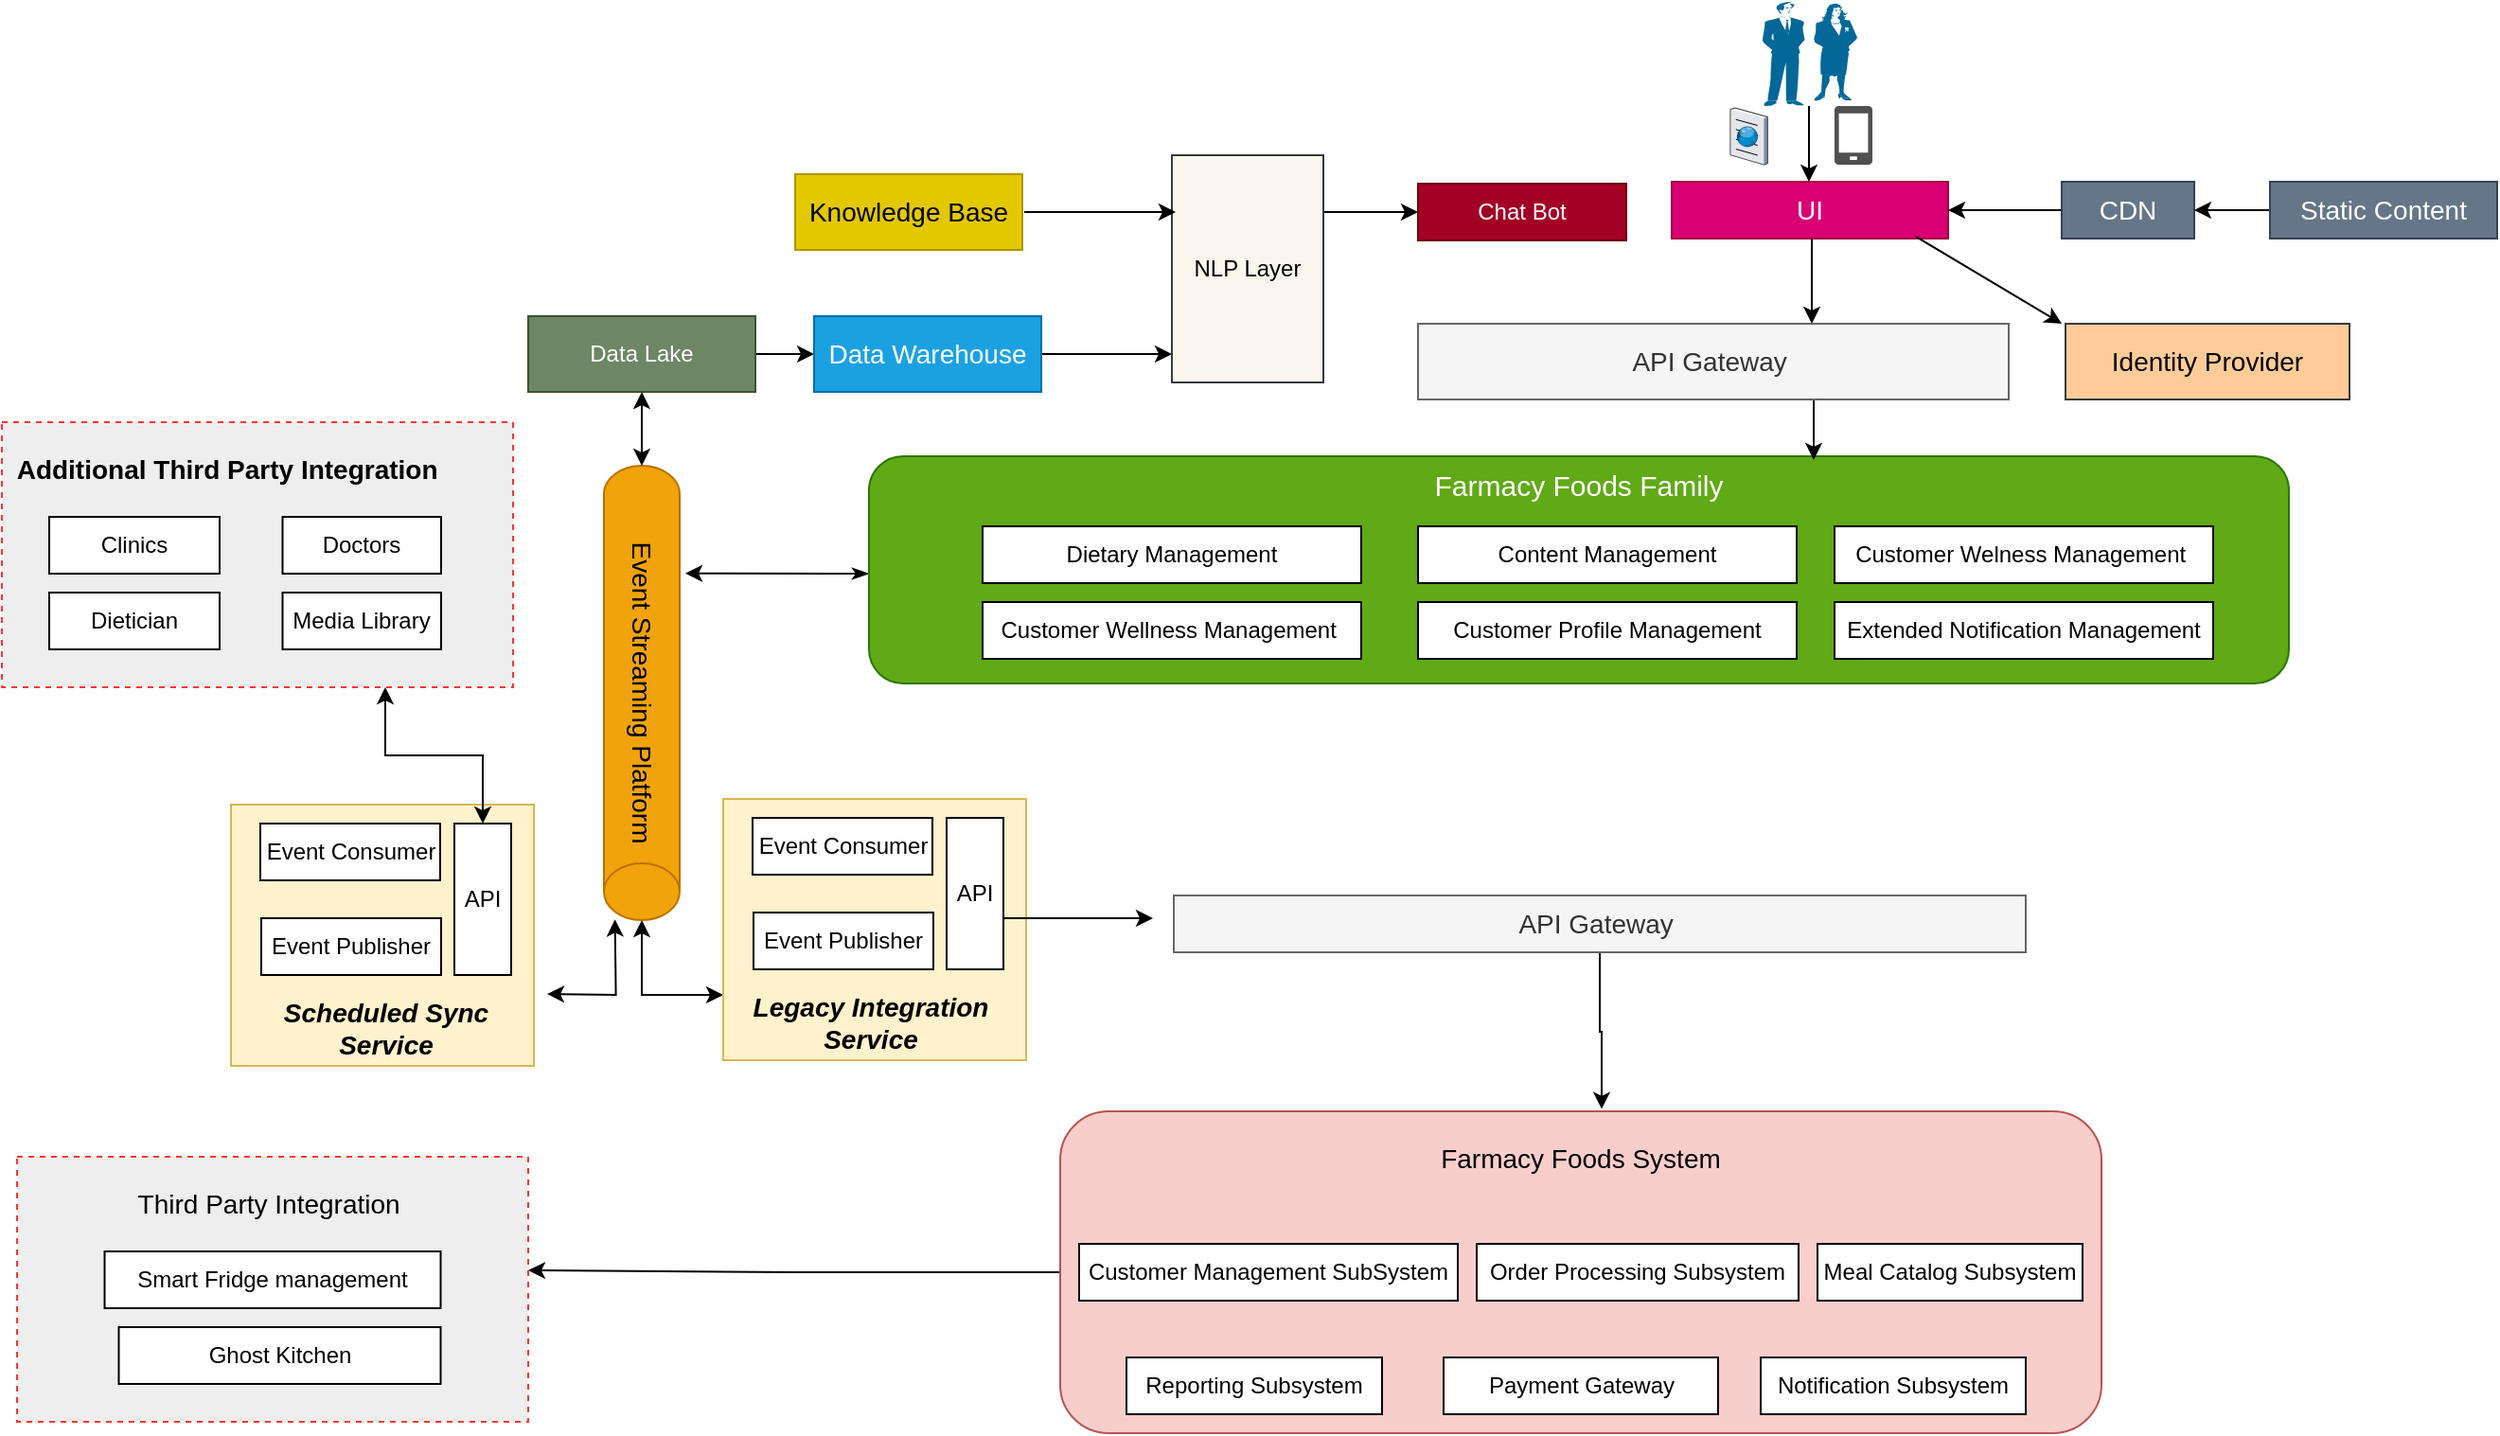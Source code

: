 <mxfile version="15.5.6" type="device"><diagram id="Xe-kMNrGbPr49JEb_IM4" name="Page-1"><mxGraphModel dx="3066" dy="2000" grid="1" gridSize="10" guides="1" tooltips="1" connect="1" arrows="1" fold="1" page="1" pageScale="1" pageWidth="850" pageHeight="1100" math="0" shadow="0"><root><mxCell id="0"/><mxCell id="1" parent="0"/><mxCell id="psO-D4uBVyyqDdH0o79p-54" style="edgeStyle=orthogonalEdgeStyle;rounded=0;orthogonalLoop=1;jettySize=auto;html=1;fontSize=14;startArrow=classicThin;startFill=1;entryX=-0.075;entryY=0.763;entryDx=0;entryDy=0;entryPerimeter=0;" edge="1" parent="1" source="psO-D4uBVyyqDdH0o79p-43" target="psO-D4uBVyyqDdH0o79p-44"><mxGeometry relative="1" as="geometry"><mxPoint x="-290" y="-649" as="targetPoint"/><Array as="points"><mxPoint x="-220" y="-645"/><mxPoint x="-220" y="-645"/></Array></mxGeometry></mxCell><mxCell id="psO-D4uBVyyqDdH0o79p-43" value="" style="rounded=1;whiteSpace=wrap;html=1;fontSize=14;strokeColor=#2D7600;strokeWidth=1;fillColor=#60a917;fontColor=#ffffff;" vertex="1" parent="1"><mxGeometry x="-200" y="-707" width="750" height="120" as="geometry"/></mxCell><mxCell id="psO-D4uBVyyqDdH0o79p-19" style="edgeStyle=orthogonalEdgeStyle;rounded=0;orthogonalLoop=1;jettySize=auto;html=1;fontSize=14;exitX=0;exitY=0.5;exitDx=0;exitDy=0;" edge="1" parent="1" source="psO-D4uBVyyqDdH0o79p-1"><mxGeometry relative="1" as="geometry"><mxPoint x="-380" y="-277" as="targetPoint"/></mxGeometry></mxCell><mxCell id="psO-D4uBVyyqDdH0o79p-18" value="Customer Profile Management" style="rounded=0;whiteSpace=wrap;html=1;" vertex="1" parent="1"><mxGeometry x="90" y="-630" width="200" height="30" as="geometry"/></mxCell><mxCell id="psO-D4uBVyyqDdH0o79p-20" value="" style="group" vertex="1" connectable="0" parent="1"><mxGeometry x="-99" y="-361" width="550" height="170" as="geometry"/></mxCell><mxCell id="psO-D4uBVyyqDdH0o79p-1" value="" style="rounded=1;whiteSpace=wrap;html=1;fillColor=#f8cecc;strokeColor=#b85450;" vertex="1" parent="psO-D4uBVyyqDdH0o79p-20"><mxGeometry width="550" height="170" as="geometry"/></mxCell><mxCell id="psO-D4uBVyyqDdH0o79p-2" value="&lt;font style=&quot;font-size: 14px&quot;&gt;Farmacy Foods System&lt;/font&gt;" style="text;html=1;strokeColor=none;fillColor=none;align=center;verticalAlign=middle;whiteSpace=wrap;rounded=0;" vertex="1" parent="psO-D4uBVyyqDdH0o79p-20"><mxGeometry x="180" y="10" width="190" height="30" as="geometry"/></mxCell><mxCell id="psO-D4uBVyyqDdH0o79p-3" value="Order Processing Subsystem" style="rounded=0;whiteSpace=wrap;html=1;" vertex="1" parent="psO-D4uBVyyqDdH0o79p-20"><mxGeometry x="220" y="70" width="170" height="30" as="geometry"/></mxCell><mxCell id="psO-D4uBVyyqDdH0o79p-4" value="Meal Catalog Subsystem" style="rounded=0;whiteSpace=wrap;html=1;" vertex="1" parent="psO-D4uBVyyqDdH0o79p-20"><mxGeometry x="400" y="70" width="140" height="30" as="geometry"/></mxCell><mxCell id="psO-D4uBVyyqDdH0o79p-6" value="Notification Subsystem" style="rounded=0;whiteSpace=wrap;html=1;" vertex="1" parent="psO-D4uBVyyqDdH0o79p-20"><mxGeometry x="370" y="130" width="140" height="30" as="geometry"/></mxCell><mxCell id="psO-D4uBVyyqDdH0o79p-7" value="Reporting Subsystem" style="rounded=0;whiteSpace=wrap;html=1;" vertex="1" parent="psO-D4uBVyyqDdH0o79p-20"><mxGeometry x="35" y="130" width="135" height="30" as="geometry"/></mxCell><mxCell id="psO-D4uBVyyqDdH0o79p-8" value="Payment Gateway" style="rounded=0;whiteSpace=wrap;html=1;" vertex="1" parent="psO-D4uBVyyqDdH0o79p-20"><mxGeometry x="202.5" y="130" width="145" height="30" as="geometry"/></mxCell><mxCell id="psO-D4uBVyyqDdH0o79p-16" value="Customer Management SubSystem" style="rounded=0;whiteSpace=wrap;html=1;" vertex="1" parent="psO-D4uBVyyqDdH0o79p-20"><mxGeometry x="10" y="70" width="200" height="30" as="geometry"/></mxCell><mxCell id="psO-D4uBVyyqDdH0o79p-21" value="" style="group;fillColor=#eeeeee;strokeColor=#FF3333;dashed=1;" vertex="1" connectable="0" parent="1"><mxGeometry x="-650" y="-337" width="270" height="140" as="geometry"/></mxCell><mxCell id="psO-D4uBVyyqDdH0o79p-9" value="Ghost Kitchen" style="rounded=0;whiteSpace=wrap;html=1;" vertex="1" parent="psO-D4uBVyyqDdH0o79p-21"><mxGeometry x="53.75" y="90" width="170" height="30" as="geometry"/></mxCell><mxCell id="psO-D4uBVyyqDdH0o79p-10" value="Smart Fridge management" style="rounded=0;whiteSpace=wrap;html=1;" vertex="1" parent="psO-D4uBVyyqDdH0o79p-21"><mxGeometry x="46.25" y="50" width="177.5" height="30" as="geometry"/></mxCell><mxCell id="psO-D4uBVyyqDdH0o79p-14" value="&lt;font style=&quot;font-size: 14px&quot;&gt;Third Party Integration&amp;nbsp;&lt;/font&gt;" style="text;html=1;strokeColor=none;fillColor=none;align=center;verticalAlign=middle;whiteSpace=wrap;rounded=0;" vertex="1" parent="psO-D4uBVyyqDdH0o79p-21"><mxGeometry x="40" y="10" width="190" height="30" as="geometry"/></mxCell><mxCell id="psO-D4uBVyyqDdH0o79p-22" value="Extended Notification Management" style="rounded=0;whiteSpace=wrap;html=1;" vertex="1" parent="1"><mxGeometry x="310" y="-630" width="200" height="30" as="geometry"/></mxCell><mxCell id="psO-D4uBVyyqDdH0o79p-80" style="edgeStyle=orthogonalEdgeStyle;rounded=0;orthogonalLoop=1;jettySize=auto;html=1;fontSize=14;startArrow=none;startFill=0;exitX=0.5;exitY=1;exitDx=0;exitDy=0;entryX=0.52;entryY=-0.007;entryDx=0;entryDy=0;entryPerimeter=0;" edge="1" parent="1" source="psO-D4uBVyyqDdH0o79p-30" target="psO-D4uBVyyqDdH0o79p-1"><mxGeometry relative="1" as="geometry"><mxPoint x="235" y="-427" as="targetPoint"/><mxPoint x="150" y="-487" as="sourcePoint"/></mxGeometry></mxCell><mxCell id="psO-D4uBVyyqDdH0o79p-30" value="API Gateway&amp;nbsp;" style="rounded=0;whiteSpace=wrap;html=1;fontSize=14;strokeColor=#666666;strokeWidth=1;fillColor=#f5f5f5;fontColor=#333333;" vertex="1" parent="1"><mxGeometry x="-39" y="-475" width="450" height="30" as="geometry"/></mxCell><mxCell id="psO-D4uBVyyqDdH0o79p-25" value="" style="rounded=0;whiteSpace=wrap;html=1;fontSize=14;dashed=1;strokeWidth=1;strokeColor=#FF3333;fillColor=#eeeeee;" vertex="1" parent="1"><mxGeometry x="-658" y="-725" width="270" height="140" as="geometry"/></mxCell><mxCell id="psO-D4uBVyyqDdH0o79p-26" value="Dietician" style="rounded=0;whiteSpace=wrap;html=1;" vertex="1" parent="1"><mxGeometry x="-633" y="-635" width="90" height="30" as="geometry"/></mxCell><mxCell id="psO-D4uBVyyqDdH0o79p-27" value="Clinics" style="rounded=0;whiteSpace=wrap;html=1;" vertex="1" parent="1"><mxGeometry x="-633" y="-675" width="90" height="30" as="geometry"/></mxCell><mxCell id="psO-D4uBVyyqDdH0o79p-28" value="&lt;font style=&quot;font-size: 14px&quot;&gt;&lt;b&gt;Additional Third Party Integration&amp;nbsp;&lt;/b&gt;&lt;/font&gt;" style="text;html=1;strokeColor=none;fillColor=none;align=center;verticalAlign=middle;whiteSpace=wrap;rounded=0;" vertex="1" parent="1"><mxGeometry x="-657" y="-715" width="240" height="30" as="geometry"/></mxCell><mxCell id="psO-D4uBVyyqDdH0o79p-36" value="Doctors" style="rounded=0;whiteSpace=wrap;html=1;" vertex="1" parent="1"><mxGeometry x="-509.75" y="-675" width="83.75" height="30" as="geometry"/></mxCell><mxCell id="psO-D4uBVyyqDdH0o79p-37" value="Media Library" style="rounded=0;whiteSpace=wrap;html=1;" vertex="1" parent="1"><mxGeometry x="-509.75" y="-635" width="83.75" height="30" as="geometry"/></mxCell><mxCell id="psO-D4uBVyyqDdH0o79p-38" value="Customer Wellness Management&amp;nbsp;" style="rounded=0;whiteSpace=wrap;html=1;" vertex="1" parent="1"><mxGeometry x="-140" y="-630" width="200" height="30" as="geometry"/></mxCell><mxCell id="psO-D4uBVyyqDdH0o79p-39" value="Customer Welness Management&amp;nbsp;" style="rounded=0;whiteSpace=wrap;html=1;" vertex="1" parent="1"><mxGeometry x="310" y="-670" width="200" height="30" as="geometry"/></mxCell><mxCell id="psO-D4uBVyyqDdH0o79p-40" value="Dietary Management" style="rounded=0;whiteSpace=wrap;html=1;" vertex="1" parent="1"><mxGeometry x="-140" y="-670" width="200" height="30" as="geometry"/></mxCell><mxCell id="psO-D4uBVyyqDdH0o79p-41" value="Content Management" style="rounded=0;whiteSpace=wrap;html=1;" vertex="1" parent="1"><mxGeometry x="90" y="-670" width="200" height="30" as="geometry"/></mxCell><mxCell id="psO-D4uBVyyqDdH0o79p-77" style="edgeStyle=orthogonalEdgeStyle;rounded=0;orthogonalLoop=1;jettySize=auto;html=1;fontSize=14;startArrow=none;startFill=0;" edge="1" parent="1" target="psO-D4uBVyyqDdH0o79p-45"><mxGeometry relative="1" as="geometry"><mxPoint x="40" y="-836" as="sourcePoint"/><Array as="points"><mxPoint x="70" y="-836"/><mxPoint x="70" y="-836"/></Array></mxGeometry></mxCell><mxCell id="psO-D4uBVyyqDdH0o79p-42" value="NLP Layer" style="rounded=0;whiteSpace=wrap;html=1;fillColor=#f9f7ed;strokeColor=#36393d;" vertex="1" parent="1"><mxGeometry x="-40" y="-866" width="80" height="120" as="geometry"/></mxCell><mxCell id="psO-D4uBVyyqDdH0o79p-58" style="edgeStyle=orthogonalEdgeStyle;rounded=0;orthogonalLoop=1;jettySize=auto;html=1;entryX=0;entryY=0.75;entryDx=0;entryDy=0;fontSize=14;exitX=0.5;exitY=0;exitDx=0;exitDy=0;exitPerimeter=0;startArrow=classic;startFill=1;" edge="1" parent="1" source="psO-D4uBVyyqDdH0o79p-44" target="psO-D4uBVyyqDdH0o79p-46"><mxGeometry relative="1" as="geometry"/></mxCell><mxCell id="psO-D4uBVyyqDdH0o79p-44" value="" style="shape=cylinder3;whiteSpace=wrap;html=1;boundedLbl=1;backgroundOutline=1;size=15;fontSize=14;strokeWidth=1;rotation=-180;fillColor=#f0a30a;fontColor=#000000;strokeColor=#BD7000;" vertex="1" parent="1"><mxGeometry x="-340" y="-702" width="40" height="240" as="geometry"/></mxCell><mxCell id="psO-D4uBVyyqDdH0o79p-45" value="Chat Bot" style="rounded=0;whiteSpace=wrap;html=1;fillColor=#a20025;fontColor=#ffffff;strokeColor=#6F0000;" vertex="1" parent="1"><mxGeometry x="90" y="-851" width="110" height="30" as="geometry"/></mxCell><mxCell id="psO-D4uBVyyqDdH0o79p-52" value="" style="group" vertex="1" connectable="0" parent="1"><mxGeometry x="-279" y="-526" width="162" height="140" as="geometry"/></mxCell><mxCell id="psO-D4uBVyyqDdH0o79p-46" value="" style="rounded=0;whiteSpace=wrap;html=1;fillColor=#fff2cc;strokeColor=#d6b656;" vertex="1" parent="psO-D4uBVyyqDdH0o79p-52"><mxGeometry x="2" width="160" height="138" as="geometry"/></mxCell><mxCell id="psO-D4uBVyyqDdH0o79p-48" value="API" style="rounded=0;whiteSpace=wrap;html=1;" vertex="1" parent="psO-D4uBVyyqDdH0o79p-52"><mxGeometry x="120" y="10" width="30" height="80" as="geometry"/></mxCell><mxCell id="psO-D4uBVyyqDdH0o79p-49" value="Event Publisher" style="rounded=0;whiteSpace=wrap;html=1;" vertex="1" parent="psO-D4uBVyyqDdH0o79p-52"><mxGeometry x="18" y="60" width="95" height="30" as="geometry"/></mxCell><mxCell id="psO-D4uBVyyqDdH0o79p-51" value="Event Consumer" style="rounded=0;whiteSpace=wrap;html=1;" vertex="1" parent="psO-D4uBVyyqDdH0o79p-52"><mxGeometry x="17.5" y="10" width="95" height="30" as="geometry"/></mxCell><mxCell id="psO-D4uBVyyqDdH0o79p-103" value="&lt;font style=&quot;font-size: 14px&quot;&gt;&lt;b&gt;&lt;i&gt;Legacy Integration &lt;br&gt;Service&lt;/i&gt;&lt;/b&gt;&lt;/font&gt;" style="text;html=1;strokeColor=none;fillColor=none;align=center;verticalAlign=middle;whiteSpace=wrap;rounded=0;" vertex="1" parent="psO-D4uBVyyqDdH0o79p-52"><mxGeometry x="10" y="103" width="140" height="30" as="geometry"/></mxCell><mxCell id="psO-D4uBVyyqDdH0o79p-53" value="Event Streaming Platform" style="text;html=1;strokeColor=none;fillColor=none;align=center;verticalAlign=middle;whiteSpace=wrap;rounded=0;fontSize=14;rotation=90;" vertex="1" parent="1"><mxGeometry x="-410" y="-597" width="180" height="30" as="geometry"/></mxCell><mxCell id="psO-D4uBVyyqDdH0o79p-63" style="edgeStyle=orthogonalEdgeStyle;rounded=0;orthogonalLoop=1;jettySize=auto;html=1;entryX=0.5;entryY=1;entryDx=0;entryDy=0;entryPerimeter=0;fontSize=14;startArrow=classic;startFill=1;" edge="1" parent="1" source="psO-D4uBVyyqDdH0o79p-60" target="psO-D4uBVyyqDdH0o79p-44"><mxGeometry relative="1" as="geometry"/></mxCell><mxCell id="psO-D4uBVyyqDdH0o79p-70" style="edgeStyle=orthogonalEdgeStyle;rounded=0;orthogonalLoop=1;jettySize=auto;html=1;fontSize=14;startArrow=none;startFill=0;" edge="1" parent="1" source="psO-D4uBVyyqDdH0o79p-60" target="psO-D4uBVyyqDdH0o79p-68"><mxGeometry relative="1" as="geometry"/></mxCell><mxCell id="psO-D4uBVyyqDdH0o79p-60" value="Data Lake" style="rounded=0;whiteSpace=wrap;html=1;fillColor=#6d8764;strokeColor=#3A5431;fontColor=#ffffff;" vertex="1" parent="1"><mxGeometry x="-380" y="-781" width="120" height="40" as="geometry"/></mxCell><mxCell id="psO-D4uBVyyqDdH0o79p-78" style="edgeStyle=orthogonalEdgeStyle;rounded=0;orthogonalLoop=1;jettySize=auto;html=1;entryX=0.75;entryY=0;entryDx=0;entryDy=0;fontSize=14;startArrow=none;startFill=0;" edge="1" parent="1"><mxGeometry relative="1" as="geometry"><mxPoint x="296" y="-822" as="sourcePoint"/><mxPoint x="298" y="-777" as="targetPoint"/><Array as="points"><mxPoint x="298" y="-822"/></Array></mxGeometry></mxCell><mxCell id="psO-D4uBVyyqDdH0o79p-64" value="UI" style="rounded=0;whiteSpace=wrap;html=1;fontSize=14;strokeColor=#A50040;strokeWidth=1;fillColor=#d80073;fontColor=#ffffff;" vertex="1" parent="1"><mxGeometry x="224" y="-852" width="146" height="30" as="geometry"/></mxCell><mxCell id="psO-D4uBVyyqDdH0o79p-83" style="edgeStyle=orthogonalEdgeStyle;rounded=0;orthogonalLoop=1;jettySize=auto;html=1;fontSize=14;startArrow=none;startFill=0;" edge="1" parent="1"><mxGeometry relative="1" as="geometry"><mxPoint x="299" y="-737" as="sourcePoint"/><mxPoint x="299" y="-705" as="targetPoint"/><Array as="points"><mxPoint x="299" y="-705"/></Array></mxGeometry></mxCell><mxCell id="psO-D4uBVyyqDdH0o79p-67" value="API Gateway&amp;nbsp;" style="rounded=0;whiteSpace=wrap;html=1;fontSize=14;strokeColor=#666666;strokeWidth=1;fillColor=#f5f5f5;fontColor=#333333;" vertex="1" parent="1"><mxGeometry x="90" y="-777" width="312" height="40" as="geometry"/></mxCell><mxCell id="psO-D4uBVyyqDdH0o79p-72" style="edgeStyle=orthogonalEdgeStyle;rounded=0;orthogonalLoop=1;jettySize=auto;html=1;fontSize=14;startArrow=none;startFill=0;" edge="1" parent="1" source="psO-D4uBVyyqDdH0o79p-68"><mxGeometry relative="1" as="geometry"><mxPoint x="-40" y="-761" as="targetPoint"/></mxGeometry></mxCell><mxCell id="psO-D4uBVyyqDdH0o79p-68" value="Data Warehouse" style="rounded=0;whiteSpace=wrap;html=1;fontSize=14;strokeColor=#006EAF;strokeWidth=1;fillColor=#1ba1e2;fontColor=#ffffff;" vertex="1" parent="1"><mxGeometry x="-229" y="-781" width="120" height="40" as="geometry"/></mxCell><mxCell id="psO-D4uBVyyqDdH0o79p-74" style="edgeStyle=orthogonalEdgeStyle;rounded=0;orthogonalLoop=1;jettySize=auto;html=1;entryX=0;entryY=0.25;entryDx=0;entryDy=0;fontSize=14;startArrow=none;startFill=0;" edge="1" parent="1"><mxGeometry relative="1" as="geometry"><mxPoint x="-118" y="-836" as="sourcePoint"/><mxPoint x="-38" y="-836" as="targetPoint"/></mxGeometry></mxCell><mxCell id="psO-D4uBVyyqDdH0o79p-73" value="Knowledge Base" style="rounded=0;whiteSpace=wrap;html=1;fontSize=14;strokeColor=#B09500;strokeWidth=1;fillColor=#e3c800;fontColor=#000000;" vertex="1" parent="1"><mxGeometry x="-239" y="-856" width="120" height="40" as="geometry"/></mxCell><mxCell id="psO-D4uBVyyqDdH0o79p-79" style="edgeStyle=orthogonalEdgeStyle;rounded=0;orthogonalLoop=1;jettySize=auto;html=1;fontSize=14;startArrow=none;startFill=0;" edge="1" parent="1"><mxGeometry relative="1" as="geometry"><mxPoint x="-129" y="-463.0" as="sourcePoint"/><mxPoint x="-50" y="-463.0" as="targetPoint"/></mxGeometry></mxCell><mxCell id="psO-D4uBVyyqDdH0o79p-90" style="edgeStyle=orthogonalEdgeStyle;rounded=0;orthogonalLoop=1;jettySize=auto;html=1;fontSize=14;startArrow=none;startFill=0;endArrow=classic;endFill=1;" edge="1" parent="1" source="psO-D4uBVyyqDdH0o79p-87"><mxGeometry relative="1" as="geometry"><mxPoint x="370" y="-837" as="targetPoint"/></mxGeometry></mxCell><mxCell id="psO-D4uBVyyqDdH0o79p-87" value="CDN" style="rounded=0;whiteSpace=wrap;html=1;fontSize=14;strokeColor=#314354;strokeWidth=1;fillColor=#647687;fontColor=#ffffff;" vertex="1" parent="1"><mxGeometry x="430" y="-852" width="70" height="30" as="geometry"/></mxCell><mxCell id="psO-D4uBVyyqDdH0o79p-89" style="edgeStyle=orthogonalEdgeStyle;rounded=0;orthogonalLoop=1;jettySize=auto;html=1;fontSize=14;startArrow=none;startFill=0;endArrow=classic;endFill=1;" edge="1" parent="1" source="psO-D4uBVyyqDdH0o79p-88" target="psO-D4uBVyyqDdH0o79p-87"><mxGeometry relative="1" as="geometry"/></mxCell><mxCell id="psO-D4uBVyyqDdH0o79p-88" value="Static Content" style="rounded=0;whiteSpace=wrap;html=1;fontSize=14;strokeColor=#314354;strokeWidth=1;fillColor=#647687;fontColor=#ffffff;" vertex="1" parent="1"><mxGeometry x="540" y="-852" width="120" height="30" as="geometry"/></mxCell><mxCell id="psO-D4uBVyyqDdH0o79p-91" value="Identity Provider" style="rounded=0;whiteSpace=wrap;html=1;fontSize=14;strokeColor=#36393d;strokeWidth=1;fillColor=#ffcc99;" vertex="1" parent="1"><mxGeometry x="432" y="-777" width="150" height="40" as="geometry"/></mxCell><mxCell id="psO-D4uBVyyqDdH0o79p-92" value="" style="shape=mxgraph.cisco.people.man_woman;html=1;pointerEvents=1;dashed=0;fillColor=#036897;strokeColor=#ffffff;strokeWidth=2;verticalLabelPosition=bottom;verticalAlign=top;align=center;outlineConnect=0;fontSize=14;" vertex="1" parent="1"><mxGeometry x="272" y="-947" width="50" height="55" as="geometry"/></mxCell><mxCell id="psO-D4uBVyyqDdH0o79p-94" value="" style="endArrow=classic;html=1;rounded=0;fontSize=14;" edge="1" parent="1"><mxGeometry width="50" height="50" relative="1" as="geometry"><mxPoint x="296.5" y="-892" as="sourcePoint"/><mxPoint x="296.5" y="-852" as="targetPoint"/></mxGeometry></mxCell><mxCell id="psO-D4uBVyyqDdH0o79p-96" value="" style="sketch=0;pointerEvents=1;shadow=0;dashed=0;html=1;strokeColor=none;fillColor=#505050;labelPosition=center;verticalLabelPosition=bottom;verticalAlign=top;outlineConnect=0;align=center;shape=mxgraph.office.devices.cell_phone_generic;fontSize=14;" vertex="1" parent="1"><mxGeometry x="310" y="-892" width="20" height="31" as="geometry"/></mxCell><mxCell id="psO-D4uBVyyqDdH0o79p-98" value="" style="verticalLabelPosition=bottom;sketch=0;aspect=fixed;html=1;verticalAlign=top;strokeColor=none;align=center;outlineConnect=0;shape=mxgraph.citrix.browser;fontSize=14;" vertex="1" parent="1"><mxGeometry x="255" y="-891" width="19.66" height="30" as="geometry"/></mxCell><mxCell id="psO-D4uBVyyqDdH0o79p-100" value="" style="endArrow=none;html=1;rounded=0;fontSize=14;endFill=0;startArrow=classic;startFill=1;entryX=0.884;entryY=0.967;entryDx=0;entryDy=0;entryPerimeter=0;" edge="1" parent="1" target="psO-D4uBVyyqDdH0o79p-64"><mxGeometry width="50" height="50" relative="1" as="geometry"><mxPoint x="430" y="-777" as="sourcePoint"/><mxPoint x="370" y="-823" as="targetPoint"/></mxGeometry></mxCell><mxCell id="psO-D4uBVyyqDdH0o79p-101" value="&lt;font style=&quot;font-size: 15px&quot; color=&quot;#ffffff&quot;&gt;Farmacy Foods Family&lt;/font&gt;" style="text;html=1;strokeColor=none;fillColor=none;align=center;verticalAlign=middle;whiteSpace=wrap;rounded=0;" vertex="1" parent="1"><mxGeometry x="80" y="-707" width="190" height="30" as="geometry"/></mxCell><mxCell id="psO-D4uBVyyqDdH0o79p-118" value="" style="group" vertex="1" connectable="0" parent="1"><mxGeometry x="-539" y="-523" width="162" height="140" as="geometry"/></mxCell><mxCell id="psO-D4uBVyyqDdH0o79p-119" value="" style="rounded=0;whiteSpace=wrap;html=1;fillColor=#fff2cc;strokeColor=#d6b656;" vertex="1" parent="psO-D4uBVyyqDdH0o79p-118"><mxGeometry x="2" width="160" height="138" as="geometry"/></mxCell><mxCell id="psO-D4uBVyyqDdH0o79p-120" value="API" style="rounded=0;whiteSpace=wrap;html=1;" vertex="1" parent="psO-D4uBVyyqDdH0o79p-118"><mxGeometry x="120" y="10" width="30" height="80" as="geometry"/></mxCell><mxCell id="psO-D4uBVyyqDdH0o79p-121" value="Event Publisher" style="rounded=0;whiteSpace=wrap;html=1;" vertex="1" parent="psO-D4uBVyyqDdH0o79p-118"><mxGeometry x="18" y="60" width="95" height="30" as="geometry"/></mxCell><mxCell id="psO-D4uBVyyqDdH0o79p-122" value="Event Consumer" style="rounded=0;whiteSpace=wrap;html=1;" vertex="1" parent="psO-D4uBVyyqDdH0o79p-118"><mxGeometry x="17.5" y="10" width="95" height="30" as="geometry"/></mxCell><mxCell id="psO-D4uBVyyqDdH0o79p-123" value="&lt;font style=&quot;font-size: 14px&quot;&gt;&lt;b&gt;&lt;i&gt;Scheduled Sync&lt;br&gt;Service&lt;/i&gt;&lt;/b&gt;&lt;/font&gt;" style="text;html=1;strokeColor=none;fillColor=none;align=center;verticalAlign=middle;whiteSpace=wrap;rounded=0;" vertex="1" parent="psO-D4uBVyyqDdH0o79p-118"><mxGeometry x="9" y="103" width="150" height="30" as="geometry"/></mxCell><mxCell id="psO-D4uBVyyqDdH0o79p-125" style="edgeStyle=orthogonalEdgeStyle;rounded=0;orthogonalLoop=1;jettySize=auto;html=1;entryX=0.75;entryY=1;entryDx=0;entryDy=0;fontSize=15;fontColor=#FFFFFF;startArrow=classic;startFill=1;endArrow=classic;endFill=1;" edge="1" parent="1" source="psO-D4uBVyyqDdH0o79p-120" target="psO-D4uBVyyqDdH0o79p-25"><mxGeometry relative="1" as="geometry"/></mxCell><mxCell id="psO-D4uBVyyqDdH0o79p-126" style="edgeStyle=orthogonalEdgeStyle;rounded=0;orthogonalLoop=1;jettySize=auto;html=1;entryX=0.855;entryY=0;entryDx=0;entryDy=4.35;entryPerimeter=0;fontSize=15;fontColor=#FFFFFF;startArrow=classic;startFill=1;endArrow=classic;endFill=1;" edge="1" parent="1"><mxGeometry relative="1" as="geometry"><mxPoint x="-370" y="-423" as="sourcePoint"/><mxPoint x="-334.2" y="-462.35" as="targetPoint"/></mxGeometry></mxCell></root></mxGraphModel></diagram></mxfile>